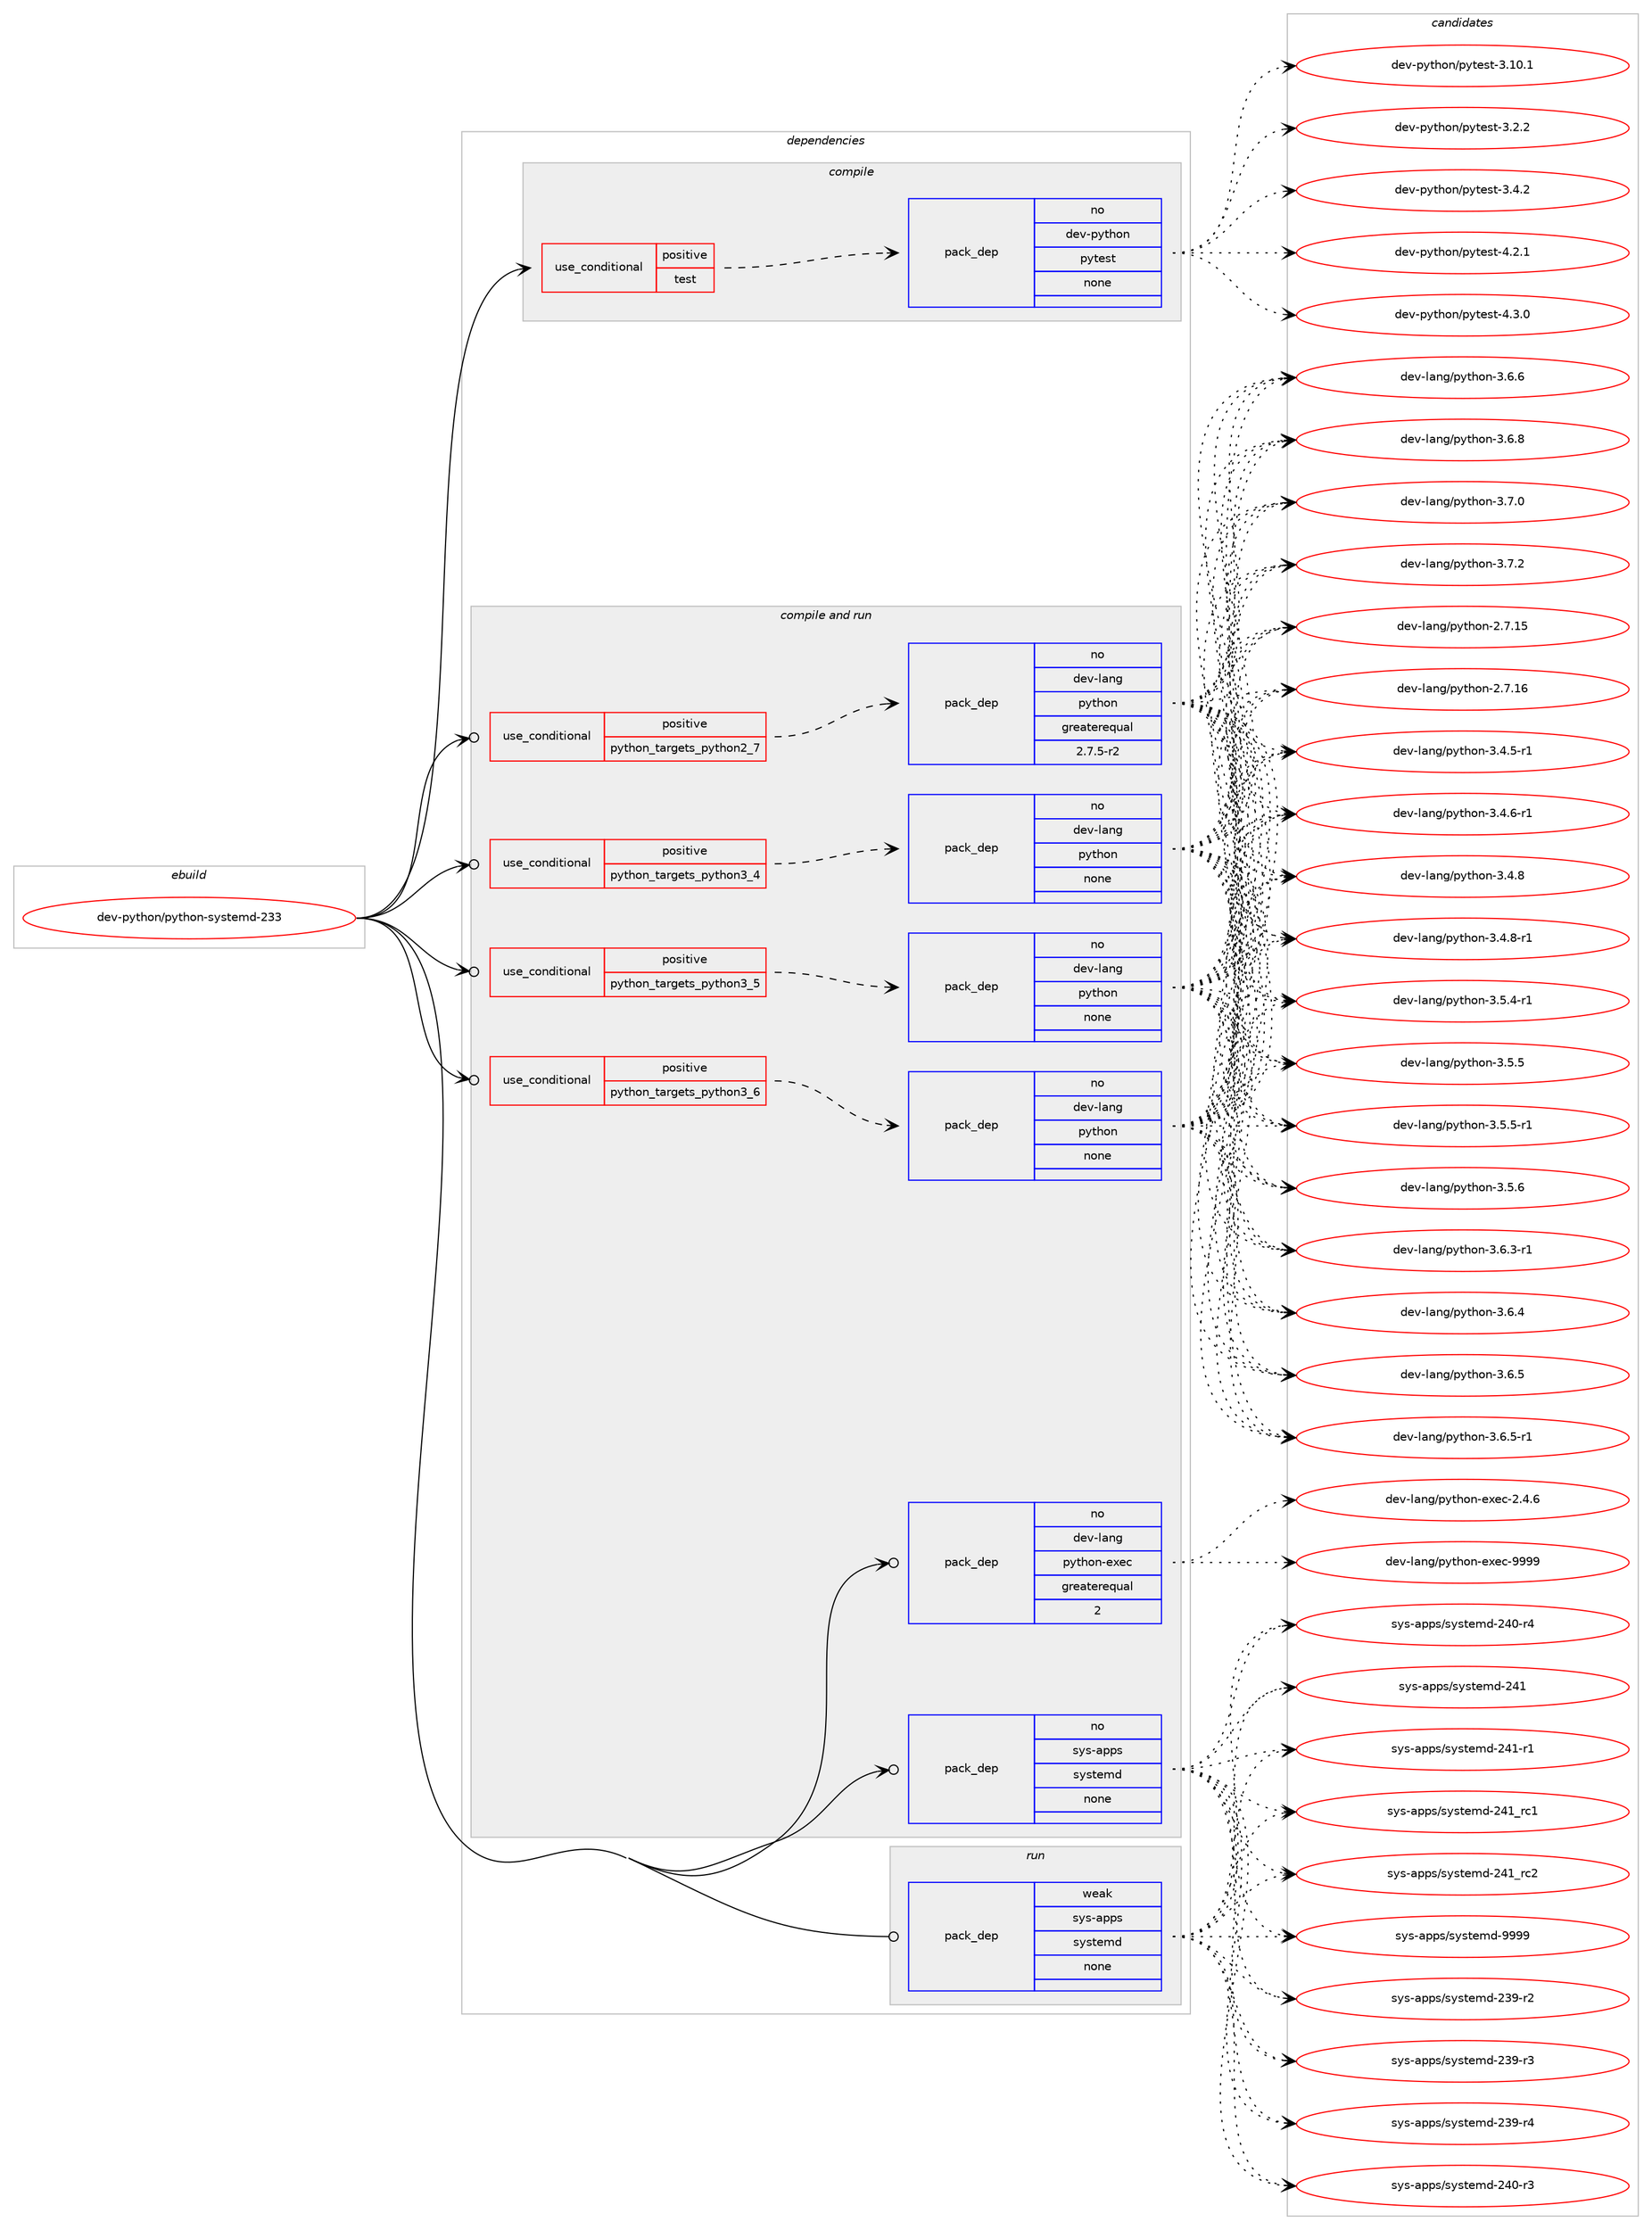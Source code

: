 digraph prolog {

# *************
# Graph options
# *************

newrank=true;
concentrate=true;
compound=true;
graph [rankdir=LR,fontname=Helvetica,fontsize=10,ranksep=1.5];#, ranksep=2.5, nodesep=0.2];
edge  [arrowhead=vee];
node  [fontname=Helvetica,fontsize=10];

# **********
# The ebuild
# **********

subgraph cluster_leftcol {
color=gray;
rank=same;
label=<<i>ebuild</i>>;
id [label="dev-python/python-systemd-233", color=red, width=4, href="../dev-python/python-systemd-233.svg"];
}

# ****************
# The dependencies
# ****************

subgraph cluster_midcol {
color=gray;
label=<<i>dependencies</i>>;
subgraph cluster_compile {
fillcolor="#eeeeee";
style=filled;
label=<<i>compile</i>>;
subgraph cond383092 {
dependency1436866 [label=<<TABLE BORDER="0" CELLBORDER="1" CELLSPACING="0" CELLPADDING="4"><TR><TD ROWSPAN="3" CELLPADDING="10">use_conditional</TD></TR><TR><TD>positive</TD></TR><TR><TD>test</TD></TR></TABLE>>, shape=none, color=red];
subgraph pack1030419 {
dependency1436867 [label=<<TABLE BORDER="0" CELLBORDER="1" CELLSPACING="0" CELLPADDING="4" WIDTH="220"><TR><TD ROWSPAN="6" CELLPADDING="30">pack_dep</TD></TR><TR><TD WIDTH="110">no</TD></TR><TR><TD>dev-python</TD></TR><TR><TD>pytest</TD></TR><TR><TD>none</TD></TR><TR><TD></TD></TR></TABLE>>, shape=none, color=blue];
}
dependency1436866:e -> dependency1436867:w [weight=20,style="dashed",arrowhead="vee"];
}
id:e -> dependency1436866:w [weight=20,style="solid",arrowhead="vee"];
}
subgraph cluster_compileandrun {
fillcolor="#eeeeee";
style=filled;
label=<<i>compile and run</i>>;
subgraph cond383093 {
dependency1436868 [label=<<TABLE BORDER="0" CELLBORDER="1" CELLSPACING="0" CELLPADDING="4"><TR><TD ROWSPAN="3" CELLPADDING="10">use_conditional</TD></TR><TR><TD>positive</TD></TR><TR><TD>python_targets_python2_7</TD></TR></TABLE>>, shape=none, color=red];
subgraph pack1030420 {
dependency1436869 [label=<<TABLE BORDER="0" CELLBORDER="1" CELLSPACING="0" CELLPADDING="4" WIDTH="220"><TR><TD ROWSPAN="6" CELLPADDING="30">pack_dep</TD></TR><TR><TD WIDTH="110">no</TD></TR><TR><TD>dev-lang</TD></TR><TR><TD>python</TD></TR><TR><TD>greaterequal</TD></TR><TR><TD>2.7.5-r2</TD></TR></TABLE>>, shape=none, color=blue];
}
dependency1436868:e -> dependency1436869:w [weight=20,style="dashed",arrowhead="vee"];
}
id:e -> dependency1436868:w [weight=20,style="solid",arrowhead="odotvee"];
subgraph cond383094 {
dependency1436870 [label=<<TABLE BORDER="0" CELLBORDER="1" CELLSPACING="0" CELLPADDING="4"><TR><TD ROWSPAN="3" CELLPADDING="10">use_conditional</TD></TR><TR><TD>positive</TD></TR><TR><TD>python_targets_python3_4</TD></TR></TABLE>>, shape=none, color=red];
subgraph pack1030421 {
dependency1436871 [label=<<TABLE BORDER="0" CELLBORDER="1" CELLSPACING="0" CELLPADDING="4" WIDTH="220"><TR><TD ROWSPAN="6" CELLPADDING="30">pack_dep</TD></TR><TR><TD WIDTH="110">no</TD></TR><TR><TD>dev-lang</TD></TR><TR><TD>python</TD></TR><TR><TD>none</TD></TR><TR><TD></TD></TR></TABLE>>, shape=none, color=blue];
}
dependency1436870:e -> dependency1436871:w [weight=20,style="dashed",arrowhead="vee"];
}
id:e -> dependency1436870:w [weight=20,style="solid",arrowhead="odotvee"];
subgraph cond383095 {
dependency1436872 [label=<<TABLE BORDER="0" CELLBORDER="1" CELLSPACING="0" CELLPADDING="4"><TR><TD ROWSPAN="3" CELLPADDING="10">use_conditional</TD></TR><TR><TD>positive</TD></TR><TR><TD>python_targets_python3_5</TD></TR></TABLE>>, shape=none, color=red];
subgraph pack1030422 {
dependency1436873 [label=<<TABLE BORDER="0" CELLBORDER="1" CELLSPACING="0" CELLPADDING="4" WIDTH="220"><TR><TD ROWSPAN="6" CELLPADDING="30">pack_dep</TD></TR><TR><TD WIDTH="110">no</TD></TR><TR><TD>dev-lang</TD></TR><TR><TD>python</TD></TR><TR><TD>none</TD></TR><TR><TD></TD></TR></TABLE>>, shape=none, color=blue];
}
dependency1436872:e -> dependency1436873:w [weight=20,style="dashed",arrowhead="vee"];
}
id:e -> dependency1436872:w [weight=20,style="solid",arrowhead="odotvee"];
subgraph cond383096 {
dependency1436874 [label=<<TABLE BORDER="0" CELLBORDER="1" CELLSPACING="0" CELLPADDING="4"><TR><TD ROWSPAN="3" CELLPADDING="10">use_conditional</TD></TR><TR><TD>positive</TD></TR><TR><TD>python_targets_python3_6</TD></TR></TABLE>>, shape=none, color=red];
subgraph pack1030423 {
dependency1436875 [label=<<TABLE BORDER="0" CELLBORDER="1" CELLSPACING="0" CELLPADDING="4" WIDTH="220"><TR><TD ROWSPAN="6" CELLPADDING="30">pack_dep</TD></TR><TR><TD WIDTH="110">no</TD></TR><TR><TD>dev-lang</TD></TR><TR><TD>python</TD></TR><TR><TD>none</TD></TR><TR><TD></TD></TR></TABLE>>, shape=none, color=blue];
}
dependency1436874:e -> dependency1436875:w [weight=20,style="dashed",arrowhead="vee"];
}
id:e -> dependency1436874:w [weight=20,style="solid",arrowhead="odotvee"];
subgraph pack1030424 {
dependency1436876 [label=<<TABLE BORDER="0" CELLBORDER="1" CELLSPACING="0" CELLPADDING="4" WIDTH="220"><TR><TD ROWSPAN="6" CELLPADDING="30">pack_dep</TD></TR><TR><TD WIDTH="110">no</TD></TR><TR><TD>dev-lang</TD></TR><TR><TD>python-exec</TD></TR><TR><TD>greaterequal</TD></TR><TR><TD>2</TD></TR></TABLE>>, shape=none, color=blue];
}
id:e -> dependency1436876:w [weight=20,style="solid",arrowhead="odotvee"];
subgraph pack1030425 {
dependency1436877 [label=<<TABLE BORDER="0" CELLBORDER="1" CELLSPACING="0" CELLPADDING="4" WIDTH="220"><TR><TD ROWSPAN="6" CELLPADDING="30">pack_dep</TD></TR><TR><TD WIDTH="110">no</TD></TR><TR><TD>sys-apps</TD></TR><TR><TD>systemd</TD></TR><TR><TD>none</TD></TR><TR><TD></TD></TR></TABLE>>, shape=none, color=blue];
}
id:e -> dependency1436877:w [weight=20,style="solid",arrowhead="odotvee"];
}
subgraph cluster_run {
fillcolor="#eeeeee";
style=filled;
label=<<i>run</i>>;
subgraph pack1030426 {
dependency1436878 [label=<<TABLE BORDER="0" CELLBORDER="1" CELLSPACING="0" CELLPADDING="4" WIDTH="220"><TR><TD ROWSPAN="6" CELLPADDING="30">pack_dep</TD></TR><TR><TD WIDTH="110">weak</TD></TR><TR><TD>sys-apps</TD></TR><TR><TD>systemd</TD></TR><TR><TD>none</TD></TR><TR><TD></TD></TR></TABLE>>, shape=none, color=blue];
}
id:e -> dependency1436878:w [weight=20,style="solid",arrowhead="odot"];
}
}

# **************
# The candidates
# **************

subgraph cluster_choices {
rank=same;
color=gray;
label=<<i>candidates</i>>;

subgraph choice1030419 {
color=black;
nodesep=1;
choice100101118451121211161041111104711212111610111511645514649484649 [label="dev-python/pytest-3.10.1", color=red, width=4,href="../dev-python/pytest-3.10.1.svg"];
choice1001011184511212111610411111047112121116101115116455146504650 [label="dev-python/pytest-3.2.2", color=red, width=4,href="../dev-python/pytest-3.2.2.svg"];
choice1001011184511212111610411111047112121116101115116455146524650 [label="dev-python/pytest-3.4.2", color=red, width=4,href="../dev-python/pytest-3.4.2.svg"];
choice1001011184511212111610411111047112121116101115116455246504649 [label="dev-python/pytest-4.2.1", color=red, width=4,href="../dev-python/pytest-4.2.1.svg"];
choice1001011184511212111610411111047112121116101115116455246514648 [label="dev-python/pytest-4.3.0", color=red, width=4,href="../dev-python/pytest-4.3.0.svg"];
dependency1436867:e -> choice100101118451121211161041111104711212111610111511645514649484649:w [style=dotted,weight="100"];
dependency1436867:e -> choice1001011184511212111610411111047112121116101115116455146504650:w [style=dotted,weight="100"];
dependency1436867:e -> choice1001011184511212111610411111047112121116101115116455146524650:w [style=dotted,weight="100"];
dependency1436867:e -> choice1001011184511212111610411111047112121116101115116455246504649:w [style=dotted,weight="100"];
dependency1436867:e -> choice1001011184511212111610411111047112121116101115116455246514648:w [style=dotted,weight="100"];
}
subgraph choice1030420 {
color=black;
nodesep=1;
choice10010111845108971101034711212111610411111045504655464953 [label="dev-lang/python-2.7.15", color=red, width=4,href="../dev-lang/python-2.7.15.svg"];
choice10010111845108971101034711212111610411111045504655464954 [label="dev-lang/python-2.7.16", color=red, width=4,href="../dev-lang/python-2.7.16.svg"];
choice1001011184510897110103471121211161041111104551465246534511449 [label="dev-lang/python-3.4.5-r1", color=red, width=4,href="../dev-lang/python-3.4.5-r1.svg"];
choice1001011184510897110103471121211161041111104551465246544511449 [label="dev-lang/python-3.4.6-r1", color=red, width=4,href="../dev-lang/python-3.4.6-r1.svg"];
choice100101118451089711010347112121116104111110455146524656 [label="dev-lang/python-3.4.8", color=red, width=4,href="../dev-lang/python-3.4.8.svg"];
choice1001011184510897110103471121211161041111104551465246564511449 [label="dev-lang/python-3.4.8-r1", color=red, width=4,href="../dev-lang/python-3.4.8-r1.svg"];
choice1001011184510897110103471121211161041111104551465346524511449 [label="dev-lang/python-3.5.4-r1", color=red, width=4,href="../dev-lang/python-3.5.4-r1.svg"];
choice100101118451089711010347112121116104111110455146534653 [label="dev-lang/python-3.5.5", color=red, width=4,href="../dev-lang/python-3.5.5.svg"];
choice1001011184510897110103471121211161041111104551465346534511449 [label="dev-lang/python-3.5.5-r1", color=red, width=4,href="../dev-lang/python-3.5.5-r1.svg"];
choice100101118451089711010347112121116104111110455146534654 [label="dev-lang/python-3.5.6", color=red, width=4,href="../dev-lang/python-3.5.6.svg"];
choice1001011184510897110103471121211161041111104551465446514511449 [label="dev-lang/python-3.6.3-r1", color=red, width=4,href="../dev-lang/python-3.6.3-r1.svg"];
choice100101118451089711010347112121116104111110455146544652 [label="dev-lang/python-3.6.4", color=red, width=4,href="../dev-lang/python-3.6.4.svg"];
choice100101118451089711010347112121116104111110455146544653 [label="dev-lang/python-3.6.5", color=red, width=4,href="../dev-lang/python-3.6.5.svg"];
choice1001011184510897110103471121211161041111104551465446534511449 [label="dev-lang/python-3.6.5-r1", color=red, width=4,href="../dev-lang/python-3.6.5-r1.svg"];
choice100101118451089711010347112121116104111110455146544654 [label="dev-lang/python-3.6.6", color=red, width=4,href="../dev-lang/python-3.6.6.svg"];
choice100101118451089711010347112121116104111110455146544656 [label="dev-lang/python-3.6.8", color=red, width=4,href="../dev-lang/python-3.6.8.svg"];
choice100101118451089711010347112121116104111110455146554648 [label="dev-lang/python-3.7.0", color=red, width=4,href="../dev-lang/python-3.7.0.svg"];
choice100101118451089711010347112121116104111110455146554650 [label="dev-lang/python-3.7.2", color=red, width=4,href="../dev-lang/python-3.7.2.svg"];
dependency1436869:e -> choice10010111845108971101034711212111610411111045504655464953:w [style=dotted,weight="100"];
dependency1436869:e -> choice10010111845108971101034711212111610411111045504655464954:w [style=dotted,weight="100"];
dependency1436869:e -> choice1001011184510897110103471121211161041111104551465246534511449:w [style=dotted,weight="100"];
dependency1436869:e -> choice1001011184510897110103471121211161041111104551465246544511449:w [style=dotted,weight="100"];
dependency1436869:e -> choice100101118451089711010347112121116104111110455146524656:w [style=dotted,weight="100"];
dependency1436869:e -> choice1001011184510897110103471121211161041111104551465246564511449:w [style=dotted,weight="100"];
dependency1436869:e -> choice1001011184510897110103471121211161041111104551465346524511449:w [style=dotted,weight="100"];
dependency1436869:e -> choice100101118451089711010347112121116104111110455146534653:w [style=dotted,weight="100"];
dependency1436869:e -> choice1001011184510897110103471121211161041111104551465346534511449:w [style=dotted,weight="100"];
dependency1436869:e -> choice100101118451089711010347112121116104111110455146534654:w [style=dotted,weight="100"];
dependency1436869:e -> choice1001011184510897110103471121211161041111104551465446514511449:w [style=dotted,weight="100"];
dependency1436869:e -> choice100101118451089711010347112121116104111110455146544652:w [style=dotted,weight="100"];
dependency1436869:e -> choice100101118451089711010347112121116104111110455146544653:w [style=dotted,weight="100"];
dependency1436869:e -> choice1001011184510897110103471121211161041111104551465446534511449:w [style=dotted,weight="100"];
dependency1436869:e -> choice100101118451089711010347112121116104111110455146544654:w [style=dotted,weight="100"];
dependency1436869:e -> choice100101118451089711010347112121116104111110455146544656:w [style=dotted,weight="100"];
dependency1436869:e -> choice100101118451089711010347112121116104111110455146554648:w [style=dotted,weight="100"];
dependency1436869:e -> choice100101118451089711010347112121116104111110455146554650:w [style=dotted,weight="100"];
}
subgraph choice1030421 {
color=black;
nodesep=1;
choice10010111845108971101034711212111610411111045504655464953 [label="dev-lang/python-2.7.15", color=red, width=4,href="../dev-lang/python-2.7.15.svg"];
choice10010111845108971101034711212111610411111045504655464954 [label="dev-lang/python-2.7.16", color=red, width=4,href="../dev-lang/python-2.7.16.svg"];
choice1001011184510897110103471121211161041111104551465246534511449 [label="dev-lang/python-3.4.5-r1", color=red, width=4,href="../dev-lang/python-3.4.5-r1.svg"];
choice1001011184510897110103471121211161041111104551465246544511449 [label="dev-lang/python-3.4.6-r1", color=red, width=4,href="../dev-lang/python-3.4.6-r1.svg"];
choice100101118451089711010347112121116104111110455146524656 [label="dev-lang/python-3.4.8", color=red, width=4,href="../dev-lang/python-3.4.8.svg"];
choice1001011184510897110103471121211161041111104551465246564511449 [label="dev-lang/python-3.4.8-r1", color=red, width=4,href="../dev-lang/python-3.4.8-r1.svg"];
choice1001011184510897110103471121211161041111104551465346524511449 [label="dev-lang/python-3.5.4-r1", color=red, width=4,href="../dev-lang/python-3.5.4-r1.svg"];
choice100101118451089711010347112121116104111110455146534653 [label="dev-lang/python-3.5.5", color=red, width=4,href="../dev-lang/python-3.5.5.svg"];
choice1001011184510897110103471121211161041111104551465346534511449 [label="dev-lang/python-3.5.5-r1", color=red, width=4,href="../dev-lang/python-3.5.5-r1.svg"];
choice100101118451089711010347112121116104111110455146534654 [label="dev-lang/python-3.5.6", color=red, width=4,href="../dev-lang/python-3.5.6.svg"];
choice1001011184510897110103471121211161041111104551465446514511449 [label="dev-lang/python-3.6.3-r1", color=red, width=4,href="../dev-lang/python-3.6.3-r1.svg"];
choice100101118451089711010347112121116104111110455146544652 [label="dev-lang/python-3.6.4", color=red, width=4,href="../dev-lang/python-3.6.4.svg"];
choice100101118451089711010347112121116104111110455146544653 [label="dev-lang/python-3.6.5", color=red, width=4,href="../dev-lang/python-3.6.5.svg"];
choice1001011184510897110103471121211161041111104551465446534511449 [label="dev-lang/python-3.6.5-r1", color=red, width=4,href="../dev-lang/python-3.6.5-r1.svg"];
choice100101118451089711010347112121116104111110455146544654 [label="dev-lang/python-3.6.6", color=red, width=4,href="../dev-lang/python-3.6.6.svg"];
choice100101118451089711010347112121116104111110455146544656 [label="dev-lang/python-3.6.8", color=red, width=4,href="../dev-lang/python-3.6.8.svg"];
choice100101118451089711010347112121116104111110455146554648 [label="dev-lang/python-3.7.0", color=red, width=4,href="../dev-lang/python-3.7.0.svg"];
choice100101118451089711010347112121116104111110455146554650 [label="dev-lang/python-3.7.2", color=red, width=4,href="../dev-lang/python-3.7.2.svg"];
dependency1436871:e -> choice10010111845108971101034711212111610411111045504655464953:w [style=dotted,weight="100"];
dependency1436871:e -> choice10010111845108971101034711212111610411111045504655464954:w [style=dotted,weight="100"];
dependency1436871:e -> choice1001011184510897110103471121211161041111104551465246534511449:w [style=dotted,weight="100"];
dependency1436871:e -> choice1001011184510897110103471121211161041111104551465246544511449:w [style=dotted,weight="100"];
dependency1436871:e -> choice100101118451089711010347112121116104111110455146524656:w [style=dotted,weight="100"];
dependency1436871:e -> choice1001011184510897110103471121211161041111104551465246564511449:w [style=dotted,weight="100"];
dependency1436871:e -> choice1001011184510897110103471121211161041111104551465346524511449:w [style=dotted,weight="100"];
dependency1436871:e -> choice100101118451089711010347112121116104111110455146534653:w [style=dotted,weight="100"];
dependency1436871:e -> choice1001011184510897110103471121211161041111104551465346534511449:w [style=dotted,weight="100"];
dependency1436871:e -> choice100101118451089711010347112121116104111110455146534654:w [style=dotted,weight="100"];
dependency1436871:e -> choice1001011184510897110103471121211161041111104551465446514511449:w [style=dotted,weight="100"];
dependency1436871:e -> choice100101118451089711010347112121116104111110455146544652:w [style=dotted,weight="100"];
dependency1436871:e -> choice100101118451089711010347112121116104111110455146544653:w [style=dotted,weight="100"];
dependency1436871:e -> choice1001011184510897110103471121211161041111104551465446534511449:w [style=dotted,weight="100"];
dependency1436871:e -> choice100101118451089711010347112121116104111110455146544654:w [style=dotted,weight="100"];
dependency1436871:e -> choice100101118451089711010347112121116104111110455146544656:w [style=dotted,weight="100"];
dependency1436871:e -> choice100101118451089711010347112121116104111110455146554648:w [style=dotted,weight="100"];
dependency1436871:e -> choice100101118451089711010347112121116104111110455146554650:w [style=dotted,weight="100"];
}
subgraph choice1030422 {
color=black;
nodesep=1;
choice10010111845108971101034711212111610411111045504655464953 [label="dev-lang/python-2.7.15", color=red, width=4,href="../dev-lang/python-2.7.15.svg"];
choice10010111845108971101034711212111610411111045504655464954 [label="dev-lang/python-2.7.16", color=red, width=4,href="../dev-lang/python-2.7.16.svg"];
choice1001011184510897110103471121211161041111104551465246534511449 [label="dev-lang/python-3.4.5-r1", color=red, width=4,href="../dev-lang/python-3.4.5-r1.svg"];
choice1001011184510897110103471121211161041111104551465246544511449 [label="dev-lang/python-3.4.6-r1", color=red, width=4,href="../dev-lang/python-3.4.6-r1.svg"];
choice100101118451089711010347112121116104111110455146524656 [label="dev-lang/python-3.4.8", color=red, width=4,href="../dev-lang/python-3.4.8.svg"];
choice1001011184510897110103471121211161041111104551465246564511449 [label="dev-lang/python-3.4.8-r1", color=red, width=4,href="../dev-lang/python-3.4.8-r1.svg"];
choice1001011184510897110103471121211161041111104551465346524511449 [label="dev-lang/python-3.5.4-r1", color=red, width=4,href="../dev-lang/python-3.5.4-r1.svg"];
choice100101118451089711010347112121116104111110455146534653 [label="dev-lang/python-3.5.5", color=red, width=4,href="../dev-lang/python-3.5.5.svg"];
choice1001011184510897110103471121211161041111104551465346534511449 [label="dev-lang/python-3.5.5-r1", color=red, width=4,href="../dev-lang/python-3.5.5-r1.svg"];
choice100101118451089711010347112121116104111110455146534654 [label="dev-lang/python-3.5.6", color=red, width=4,href="../dev-lang/python-3.5.6.svg"];
choice1001011184510897110103471121211161041111104551465446514511449 [label="dev-lang/python-3.6.3-r1", color=red, width=4,href="../dev-lang/python-3.6.3-r1.svg"];
choice100101118451089711010347112121116104111110455146544652 [label="dev-lang/python-3.6.4", color=red, width=4,href="../dev-lang/python-3.6.4.svg"];
choice100101118451089711010347112121116104111110455146544653 [label="dev-lang/python-3.6.5", color=red, width=4,href="../dev-lang/python-3.6.5.svg"];
choice1001011184510897110103471121211161041111104551465446534511449 [label="dev-lang/python-3.6.5-r1", color=red, width=4,href="../dev-lang/python-3.6.5-r1.svg"];
choice100101118451089711010347112121116104111110455146544654 [label="dev-lang/python-3.6.6", color=red, width=4,href="../dev-lang/python-3.6.6.svg"];
choice100101118451089711010347112121116104111110455146544656 [label="dev-lang/python-3.6.8", color=red, width=4,href="../dev-lang/python-3.6.8.svg"];
choice100101118451089711010347112121116104111110455146554648 [label="dev-lang/python-3.7.0", color=red, width=4,href="../dev-lang/python-3.7.0.svg"];
choice100101118451089711010347112121116104111110455146554650 [label="dev-lang/python-3.7.2", color=red, width=4,href="../dev-lang/python-3.7.2.svg"];
dependency1436873:e -> choice10010111845108971101034711212111610411111045504655464953:w [style=dotted,weight="100"];
dependency1436873:e -> choice10010111845108971101034711212111610411111045504655464954:w [style=dotted,weight="100"];
dependency1436873:e -> choice1001011184510897110103471121211161041111104551465246534511449:w [style=dotted,weight="100"];
dependency1436873:e -> choice1001011184510897110103471121211161041111104551465246544511449:w [style=dotted,weight="100"];
dependency1436873:e -> choice100101118451089711010347112121116104111110455146524656:w [style=dotted,weight="100"];
dependency1436873:e -> choice1001011184510897110103471121211161041111104551465246564511449:w [style=dotted,weight="100"];
dependency1436873:e -> choice1001011184510897110103471121211161041111104551465346524511449:w [style=dotted,weight="100"];
dependency1436873:e -> choice100101118451089711010347112121116104111110455146534653:w [style=dotted,weight="100"];
dependency1436873:e -> choice1001011184510897110103471121211161041111104551465346534511449:w [style=dotted,weight="100"];
dependency1436873:e -> choice100101118451089711010347112121116104111110455146534654:w [style=dotted,weight="100"];
dependency1436873:e -> choice1001011184510897110103471121211161041111104551465446514511449:w [style=dotted,weight="100"];
dependency1436873:e -> choice100101118451089711010347112121116104111110455146544652:w [style=dotted,weight="100"];
dependency1436873:e -> choice100101118451089711010347112121116104111110455146544653:w [style=dotted,weight="100"];
dependency1436873:e -> choice1001011184510897110103471121211161041111104551465446534511449:w [style=dotted,weight="100"];
dependency1436873:e -> choice100101118451089711010347112121116104111110455146544654:w [style=dotted,weight="100"];
dependency1436873:e -> choice100101118451089711010347112121116104111110455146544656:w [style=dotted,weight="100"];
dependency1436873:e -> choice100101118451089711010347112121116104111110455146554648:w [style=dotted,weight="100"];
dependency1436873:e -> choice100101118451089711010347112121116104111110455146554650:w [style=dotted,weight="100"];
}
subgraph choice1030423 {
color=black;
nodesep=1;
choice10010111845108971101034711212111610411111045504655464953 [label="dev-lang/python-2.7.15", color=red, width=4,href="../dev-lang/python-2.7.15.svg"];
choice10010111845108971101034711212111610411111045504655464954 [label="dev-lang/python-2.7.16", color=red, width=4,href="../dev-lang/python-2.7.16.svg"];
choice1001011184510897110103471121211161041111104551465246534511449 [label="dev-lang/python-3.4.5-r1", color=red, width=4,href="../dev-lang/python-3.4.5-r1.svg"];
choice1001011184510897110103471121211161041111104551465246544511449 [label="dev-lang/python-3.4.6-r1", color=red, width=4,href="../dev-lang/python-3.4.6-r1.svg"];
choice100101118451089711010347112121116104111110455146524656 [label="dev-lang/python-3.4.8", color=red, width=4,href="../dev-lang/python-3.4.8.svg"];
choice1001011184510897110103471121211161041111104551465246564511449 [label="dev-lang/python-3.4.8-r1", color=red, width=4,href="../dev-lang/python-3.4.8-r1.svg"];
choice1001011184510897110103471121211161041111104551465346524511449 [label="dev-lang/python-3.5.4-r1", color=red, width=4,href="../dev-lang/python-3.5.4-r1.svg"];
choice100101118451089711010347112121116104111110455146534653 [label="dev-lang/python-3.5.5", color=red, width=4,href="../dev-lang/python-3.5.5.svg"];
choice1001011184510897110103471121211161041111104551465346534511449 [label="dev-lang/python-3.5.5-r1", color=red, width=4,href="../dev-lang/python-3.5.5-r1.svg"];
choice100101118451089711010347112121116104111110455146534654 [label="dev-lang/python-3.5.6", color=red, width=4,href="../dev-lang/python-3.5.6.svg"];
choice1001011184510897110103471121211161041111104551465446514511449 [label="dev-lang/python-3.6.3-r1", color=red, width=4,href="../dev-lang/python-3.6.3-r1.svg"];
choice100101118451089711010347112121116104111110455146544652 [label="dev-lang/python-3.6.4", color=red, width=4,href="../dev-lang/python-3.6.4.svg"];
choice100101118451089711010347112121116104111110455146544653 [label="dev-lang/python-3.6.5", color=red, width=4,href="../dev-lang/python-3.6.5.svg"];
choice1001011184510897110103471121211161041111104551465446534511449 [label="dev-lang/python-3.6.5-r1", color=red, width=4,href="../dev-lang/python-3.6.5-r1.svg"];
choice100101118451089711010347112121116104111110455146544654 [label="dev-lang/python-3.6.6", color=red, width=4,href="../dev-lang/python-3.6.6.svg"];
choice100101118451089711010347112121116104111110455146544656 [label="dev-lang/python-3.6.8", color=red, width=4,href="../dev-lang/python-3.6.8.svg"];
choice100101118451089711010347112121116104111110455146554648 [label="dev-lang/python-3.7.0", color=red, width=4,href="../dev-lang/python-3.7.0.svg"];
choice100101118451089711010347112121116104111110455146554650 [label="dev-lang/python-3.7.2", color=red, width=4,href="../dev-lang/python-3.7.2.svg"];
dependency1436875:e -> choice10010111845108971101034711212111610411111045504655464953:w [style=dotted,weight="100"];
dependency1436875:e -> choice10010111845108971101034711212111610411111045504655464954:w [style=dotted,weight="100"];
dependency1436875:e -> choice1001011184510897110103471121211161041111104551465246534511449:w [style=dotted,weight="100"];
dependency1436875:e -> choice1001011184510897110103471121211161041111104551465246544511449:w [style=dotted,weight="100"];
dependency1436875:e -> choice100101118451089711010347112121116104111110455146524656:w [style=dotted,weight="100"];
dependency1436875:e -> choice1001011184510897110103471121211161041111104551465246564511449:w [style=dotted,weight="100"];
dependency1436875:e -> choice1001011184510897110103471121211161041111104551465346524511449:w [style=dotted,weight="100"];
dependency1436875:e -> choice100101118451089711010347112121116104111110455146534653:w [style=dotted,weight="100"];
dependency1436875:e -> choice1001011184510897110103471121211161041111104551465346534511449:w [style=dotted,weight="100"];
dependency1436875:e -> choice100101118451089711010347112121116104111110455146534654:w [style=dotted,weight="100"];
dependency1436875:e -> choice1001011184510897110103471121211161041111104551465446514511449:w [style=dotted,weight="100"];
dependency1436875:e -> choice100101118451089711010347112121116104111110455146544652:w [style=dotted,weight="100"];
dependency1436875:e -> choice100101118451089711010347112121116104111110455146544653:w [style=dotted,weight="100"];
dependency1436875:e -> choice1001011184510897110103471121211161041111104551465446534511449:w [style=dotted,weight="100"];
dependency1436875:e -> choice100101118451089711010347112121116104111110455146544654:w [style=dotted,weight="100"];
dependency1436875:e -> choice100101118451089711010347112121116104111110455146544656:w [style=dotted,weight="100"];
dependency1436875:e -> choice100101118451089711010347112121116104111110455146554648:w [style=dotted,weight="100"];
dependency1436875:e -> choice100101118451089711010347112121116104111110455146554650:w [style=dotted,weight="100"];
}
subgraph choice1030424 {
color=black;
nodesep=1;
choice1001011184510897110103471121211161041111104510112010199455046524654 [label="dev-lang/python-exec-2.4.6", color=red, width=4,href="../dev-lang/python-exec-2.4.6.svg"];
choice10010111845108971101034711212111610411111045101120101994557575757 [label="dev-lang/python-exec-9999", color=red, width=4,href="../dev-lang/python-exec-9999.svg"];
dependency1436876:e -> choice1001011184510897110103471121211161041111104510112010199455046524654:w [style=dotted,weight="100"];
dependency1436876:e -> choice10010111845108971101034711212111610411111045101120101994557575757:w [style=dotted,weight="100"];
}
subgraph choice1030425 {
color=black;
nodesep=1;
choice115121115459711211211547115121115116101109100455051574511450 [label="sys-apps/systemd-239-r2", color=red, width=4,href="../sys-apps/systemd-239-r2.svg"];
choice115121115459711211211547115121115116101109100455051574511451 [label="sys-apps/systemd-239-r3", color=red, width=4,href="../sys-apps/systemd-239-r3.svg"];
choice115121115459711211211547115121115116101109100455051574511452 [label="sys-apps/systemd-239-r4", color=red, width=4,href="../sys-apps/systemd-239-r4.svg"];
choice115121115459711211211547115121115116101109100455052484511451 [label="sys-apps/systemd-240-r3", color=red, width=4,href="../sys-apps/systemd-240-r3.svg"];
choice115121115459711211211547115121115116101109100455052484511452 [label="sys-apps/systemd-240-r4", color=red, width=4,href="../sys-apps/systemd-240-r4.svg"];
choice11512111545971121121154711512111511610110910045505249 [label="sys-apps/systemd-241", color=red, width=4,href="../sys-apps/systemd-241.svg"];
choice115121115459711211211547115121115116101109100455052494511449 [label="sys-apps/systemd-241-r1", color=red, width=4,href="../sys-apps/systemd-241-r1.svg"];
choice11512111545971121121154711512111511610110910045505249951149949 [label="sys-apps/systemd-241_rc1", color=red, width=4,href="../sys-apps/systemd-241_rc1.svg"];
choice11512111545971121121154711512111511610110910045505249951149950 [label="sys-apps/systemd-241_rc2", color=red, width=4,href="../sys-apps/systemd-241_rc2.svg"];
choice1151211154597112112115471151211151161011091004557575757 [label="sys-apps/systemd-9999", color=red, width=4,href="../sys-apps/systemd-9999.svg"];
dependency1436877:e -> choice115121115459711211211547115121115116101109100455051574511450:w [style=dotted,weight="100"];
dependency1436877:e -> choice115121115459711211211547115121115116101109100455051574511451:w [style=dotted,weight="100"];
dependency1436877:e -> choice115121115459711211211547115121115116101109100455051574511452:w [style=dotted,weight="100"];
dependency1436877:e -> choice115121115459711211211547115121115116101109100455052484511451:w [style=dotted,weight="100"];
dependency1436877:e -> choice115121115459711211211547115121115116101109100455052484511452:w [style=dotted,weight="100"];
dependency1436877:e -> choice11512111545971121121154711512111511610110910045505249:w [style=dotted,weight="100"];
dependency1436877:e -> choice115121115459711211211547115121115116101109100455052494511449:w [style=dotted,weight="100"];
dependency1436877:e -> choice11512111545971121121154711512111511610110910045505249951149949:w [style=dotted,weight="100"];
dependency1436877:e -> choice11512111545971121121154711512111511610110910045505249951149950:w [style=dotted,weight="100"];
dependency1436877:e -> choice1151211154597112112115471151211151161011091004557575757:w [style=dotted,weight="100"];
}
subgraph choice1030426 {
color=black;
nodesep=1;
choice115121115459711211211547115121115116101109100455051574511450 [label="sys-apps/systemd-239-r2", color=red, width=4,href="../sys-apps/systemd-239-r2.svg"];
choice115121115459711211211547115121115116101109100455051574511451 [label="sys-apps/systemd-239-r3", color=red, width=4,href="../sys-apps/systemd-239-r3.svg"];
choice115121115459711211211547115121115116101109100455051574511452 [label="sys-apps/systemd-239-r4", color=red, width=4,href="../sys-apps/systemd-239-r4.svg"];
choice115121115459711211211547115121115116101109100455052484511451 [label="sys-apps/systemd-240-r3", color=red, width=4,href="../sys-apps/systemd-240-r3.svg"];
choice115121115459711211211547115121115116101109100455052484511452 [label="sys-apps/systemd-240-r4", color=red, width=4,href="../sys-apps/systemd-240-r4.svg"];
choice11512111545971121121154711512111511610110910045505249 [label="sys-apps/systemd-241", color=red, width=4,href="../sys-apps/systemd-241.svg"];
choice115121115459711211211547115121115116101109100455052494511449 [label="sys-apps/systemd-241-r1", color=red, width=4,href="../sys-apps/systemd-241-r1.svg"];
choice11512111545971121121154711512111511610110910045505249951149949 [label="sys-apps/systemd-241_rc1", color=red, width=4,href="../sys-apps/systemd-241_rc1.svg"];
choice11512111545971121121154711512111511610110910045505249951149950 [label="sys-apps/systemd-241_rc2", color=red, width=4,href="../sys-apps/systemd-241_rc2.svg"];
choice1151211154597112112115471151211151161011091004557575757 [label="sys-apps/systemd-9999", color=red, width=4,href="../sys-apps/systemd-9999.svg"];
dependency1436878:e -> choice115121115459711211211547115121115116101109100455051574511450:w [style=dotted,weight="100"];
dependency1436878:e -> choice115121115459711211211547115121115116101109100455051574511451:w [style=dotted,weight="100"];
dependency1436878:e -> choice115121115459711211211547115121115116101109100455051574511452:w [style=dotted,weight="100"];
dependency1436878:e -> choice115121115459711211211547115121115116101109100455052484511451:w [style=dotted,weight="100"];
dependency1436878:e -> choice115121115459711211211547115121115116101109100455052484511452:w [style=dotted,weight="100"];
dependency1436878:e -> choice11512111545971121121154711512111511610110910045505249:w [style=dotted,weight="100"];
dependency1436878:e -> choice115121115459711211211547115121115116101109100455052494511449:w [style=dotted,weight="100"];
dependency1436878:e -> choice11512111545971121121154711512111511610110910045505249951149949:w [style=dotted,weight="100"];
dependency1436878:e -> choice11512111545971121121154711512111511610110910045505249951149950:w [style=dotted,weight="100"];
dependency1436878:e -> choice1151211154597112112115471151211151161011091004557575757:w [style=dotted,weight="100"];
}
}

}
